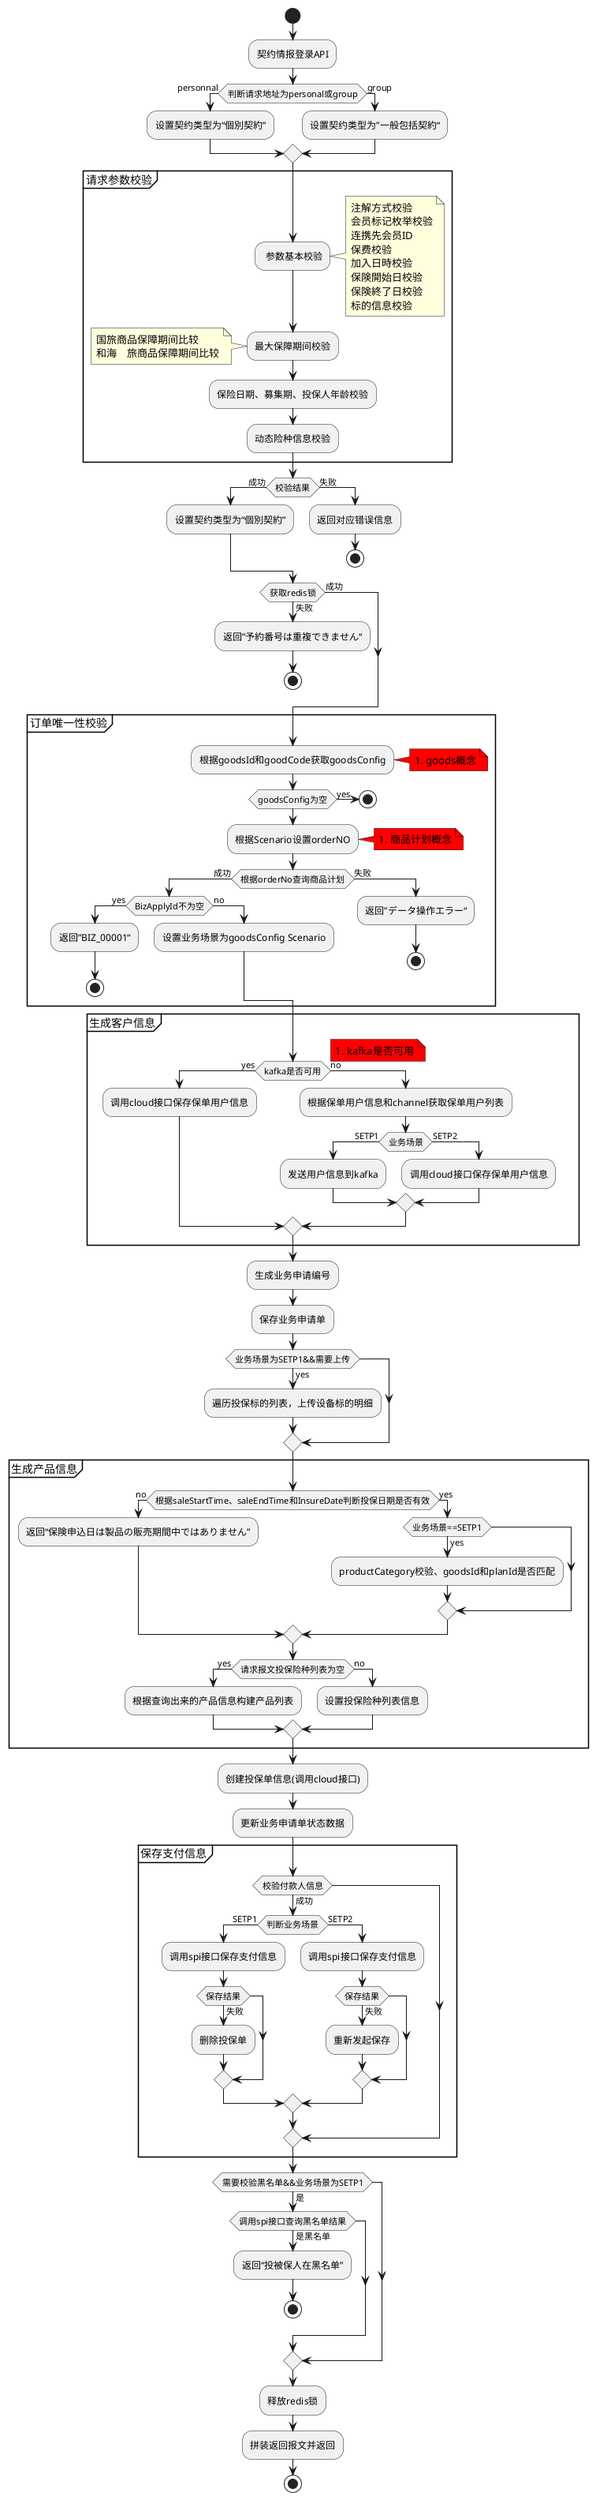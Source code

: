 @startuml
start
:契约情报登录API;

if (判断请求地址为personal或group) then (personnal)
  :设置契约类型为“個別契約”;
else (group)
  :设置契约类型为”一般包括契約“;
endif

partition 请求参数校验 {
    : 参数基本校验;
    note right
        注解方式校验
        会员标记枚举校验
        连携先会员ID
        保费校验
        加入日時校验
        保険開始日校验
        保険終了日校验
        标的信息校验
    end note
    :最大保障期间校验;
    note left
        国旅商品保障期间比较
        和海    旅商品保障期间比较
    end note
    :保险日期、募集期、投保人年龄校验;
    :动态险种信息校验;
}
if (校验结果) then (成功)
  :设置契约类型为“個別契約”;
else (失败)
  :返回对应错误信息;
  stop
endif


if (获取redis锁) then (成功)
else (失败)
  :返回”予約番号は重複できません“;
  stop
endif

partition 订单唯一性校验 {
    :根据goodsId和goodCode获取goodsConfig;
    note right #FF0000
        #goods概念
    end note
    if (goodsConfig为空) then (yes)
      stop
    endif

    :根据Scenario设置orderNO;


    note right #FF0000
        #商品计划概念
    end note
    if (根据orderNo查询商品计划) then (成功)
      if (BizApplyId不为空) then (yes)
           :返回”BIZ_00001“;
           stop
        else (no)
           :设置业务场景为goodsConfig Scenario;
        endif
    else (失败)
      :返回”データ操作エラー“;
      stop
    endif
}

partition 生成客户信息 {
    if (kafka是否可用) then (yes)
        :调用cloud接口保存保单用户信息;
    else (no)
      :根据保单用户信息和channel获取保单用户列表;
      if (业务场景) then (SETP1)
              :发送用户信息到kafka;
          else (SETP2)
            :调用cloud接口保存保单用户信息;
          endif
    endif
    note right #FF0000
                    #kafka是否可用
                end note
}
:生成业务申请编号;
:保存业务申请单;
if (业务场景为SETP1&&需要上传) then (yes)
    :遍历投保标的列表，上传设备标的明细;
endif


partition 生成产品信息 {
    if (根据saleStartTime、saleEndTime和InsureDate判断投保日期是否有效) then (no)
        :返回“保険申込日は製品の販売期間中ではありません”;
    else (yes)
      if (业务场景==SETP1) then (yes)
              :productCategory校验、goodsId和planId是否匹配;
          endif
    endif
'    :根据查询出来的产品信息构建产品列表;
    if (请求报文投保险种列表为空) then (yes)
       :根据查询出来的产品信息构建产品列表;
    else (no)
       :设置投保险种列表信息;
    endif
}


:创建投保单信息(调用cloud接口);

:更新业务申请单状态数据;

partition 保存支付信息 {
    if (校验付款人信息) then (成功)
        if (判断业务场景) then (SETP1)
           :调用spi接口保存支付信息;
           if (保存结果) then (失败)
              :删除投保单;
           endif
        else (SETP2)
           :调用spi接口保存支付信息;
           if (保存结果) then (失败)
             :重新发起保存;
          endif
        endif
    endif
}

if (需要校验黑名单&&业务场景为SETP1) then (是)
  if (调用spi接口查询黑名单结果) then (是黑名单)
    :返回“投被保人在黑名单”;
    stop
  endif
endif

:释放redis锁;
:拼装返回报文并返回;

stop

@enduml